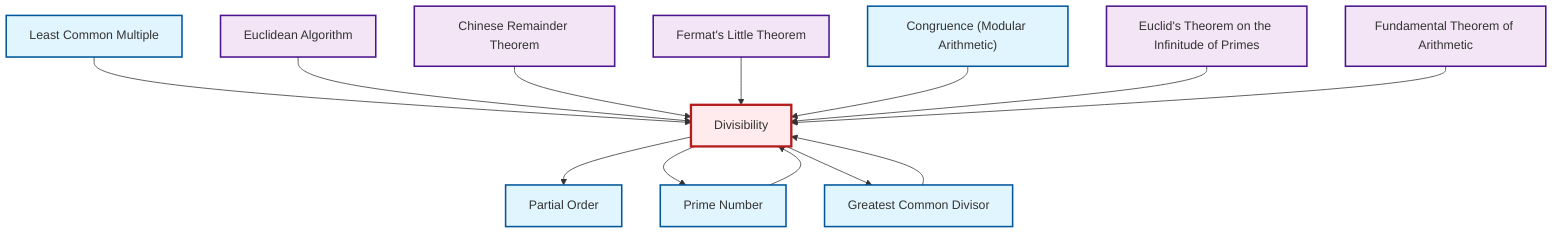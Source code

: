 graph TD
    classDef definition fill:#e1f5fe,stroke:#01579b,stroke-width:2px
    classDef theorem fill:#f3e5f5,stroke:#4a148c,stroke-width:2px
    classDef axiom fill:#fff3e0,stroke:#e65100,stroke-width:2px
    classDef example fill:#e8f5e9,stroke:#1b5e20,stroke-width:2px
    classDef current fill:#ffebee,stroke:#b71c1c,stroke-width:3px
    def-lcm["Least Common Multiple"]:::definition
    thm-chinese-remainder["Chinese Remainder Theorem"]:::theorem
    def-gcd["Greatest Common Divisor"]:::definition
    def-partial-order["Partial Order"]:::definition
    thm-euclid-infinitude-primes["Euclid's Theorem on the Infinitude of Primes"]:::theorem
    thm-fundamental-arithmetic["Fundamental Theorem of Arithmetic"]:::theorem
    def-divisibility["Divisibility"]:::definition
    def-prime["Prime Number"]:::definition
    thm-fermat-little["Fermat's Little Theorem"]:::theorem
    def-congruence["Congruence (Modular Arithmetic)"]:::definition
    thm-euclidean-algorithm["Euclidean Algorithm"]:::theorem
    def-lcm --> def-divisibility
    def-divisibility --> def-partial-order
    thm-euclidean-algorithm --> def-divisibility
    thm-chinese-remainder --> def-divisibility
    thm-fermat-little --> def-divisibility
    def-congruence --> def-divisibility
    def-gcd --> def-divisibility
    thm-euclid-infinitude-primes --> def-divisibility
    def-prime --> def-divisibility
    def-divisibility --> def-prime
    def-divisibility --> def-gcd
    thm-fundamental-arithmetic --> def-divisibility
    class def-divisibility current